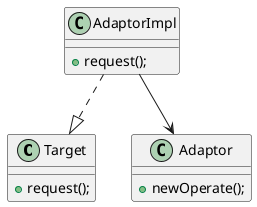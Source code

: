 @startuml

class Target{
    +request();
}

class AdaptorImpl{
    +request();
}

class Adaptor{
    +newOperate();
}

AdaptorImpl ..|> Target
AdaptorImpl --> Adaptor

@enduml